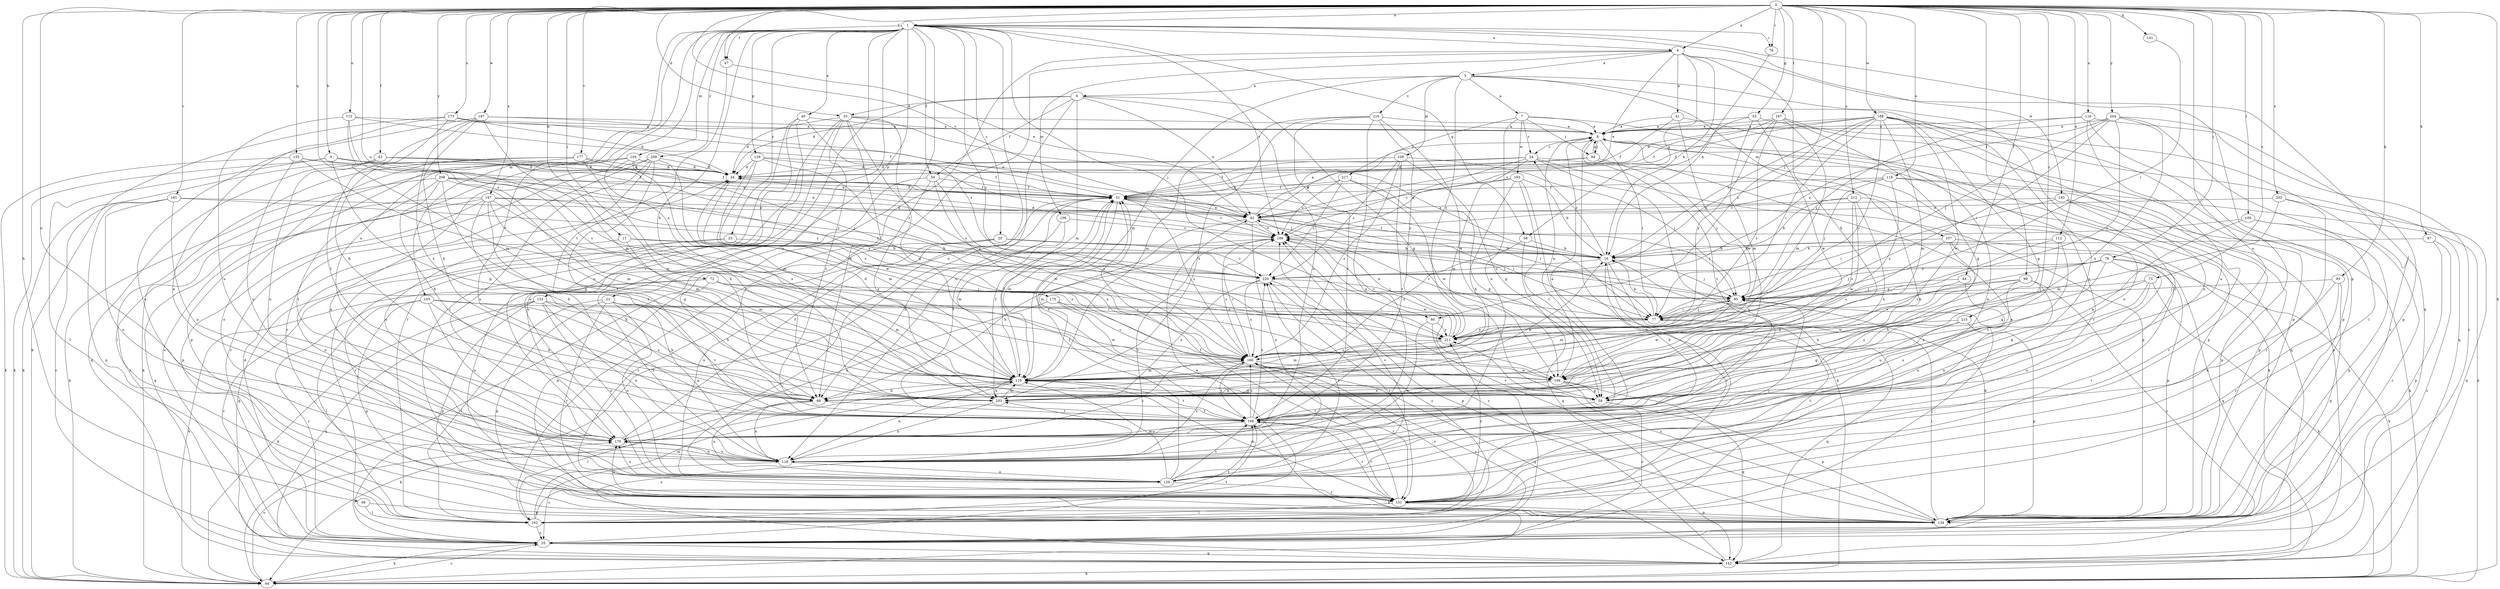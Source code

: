 strict digraph  {
0;
1;
4;
5;
6;
7;
8;
9;
11;
16;
20;
21;
23;
24;
25;
33;
34;
40;
41;
42;
43;
44;
47;
50;
51;
53;
58;
59;
66;
68;
72;
73;
76;
77;
78;
80;
84;
85;
87;
93;
94;
99;
100;
102;
103;
104;
106;
107;
109;
110;
112;
115;
116;
118;
119;
126;
129;
133;
134;
135;
141;
142;
151;
160;
167;
168;
173;
175;
176;
177;
181;
186;
187;
188;
192;
193;
194;
197;
202;
203;
204;
208;
209;
211;
212;
215;
216;
217;
220;
0 -> 1  [label=a];
0 -> 4  [label=a];
0 -> 9  [label=b];
0 -> 11  [label=b];
0 -> 33  [label=d];
0 -> 43  [label=f];
0 -> 44  [label=f];
0 -> 47  [label=f];
0 -> 53  [label=g];
0 -> 66  [label=h];
0 -> 72  [label=i];
0 -> 73  [label=i];
0 -> 76  [label=i];
0 -> 78  [label=j];
0 -> 80  [label=j];
0 -> 87  [label=k];
0 -> 93  [label=k];
0 -> 94  [label=k];
0 -> 99  [label=l];
0 -> 100  [label=l];
0 -> 112  [label=n];
0 -> 115  [label=n];
0 -> 116  [label=n];
0 -> 119  [label=o];
0 -> 126  [label=o];
0 -> 135  [label=q];
0 -> 141  [label=q];
0 -> 160  [label=s];
0 -> 167  [label=t];
0 -> 173  [label=u];
0 -> 175  [label=u];
0 -> 176  [label=u];
0 -> 177  [label=v];
0 -> 181  [label=v];
0 -> 186  [label=v];
0 -> 187  [label=w];
0 -> 188  [label=w];
0 -> 197  [label=x];
0 -> 202  [label=x];
0 -> 204  [label=y];
0 -> 208  [label=y];
0 -> 212  [label=z];
0 -> 215  [label=z];
1 -> 4  [label=a];
1 -> 20  [label=c];
1 -> 21  [label=c];
1 -> 23  [label=c];
1 -> 40  [label=e];
1 -> 47  [label=f];
1 -> 50  [label=f];
1 -> 58  [label=g];
1 -> 68  [label=h];
1 -> 76  [label=i];
1 -> 80  [label=j];
1 -> 103  [label=m];
1 -> 104  [label=m];
1 -> 118  [label=n];
1 -> 126  [label=o];
1 -> 129  [label=p];
1 -> 133  [label=p];
1 -> 134  [label=p];
1 -> 151  [label=r];
1 -> 168  [label=t];
1 -> 176  [label=u];
1 -> 186  [label=v];
1 -> 192  [label=w];
1 -> 203  [label=x];
1 -> 209  [label=y];
1 -> 211  [label=y];
4 -> 5  [label=a];
4 -> 16  [label=b];
4 -> 41  [label=e];
4 -> 42  [label=e];
4 -> 58  [label=g];
4 -> 68  [label=h];
4 -> 94  [label=k];
4 -> 102  [label=l];
4 -> 106  [label=m];
4 -> 142  [label=q];
5 -> 6  [label=a];
5 -> 7  [label=a];
5 -> 107  [label=m];
5 -> 109  [label=m];
5 -> 110  [label=m];
5 -> 126  [label=o];
5 -> 151  [label=r];
5 -> 211  [label=y];
5 -> 216  [label=z];
6 -> 33  [label=d];
6 -> 34  [label=d];
6 -> 42  [label=e];
6 -> 50  [label=f];
6 -> 59  [label=g];
6 -> 110  [label=m];
6 -> 118  [label=n];
6 -> 176  [label=u];
7 -> 8  [label=a];
7 -> 24  [label=c];
7 -> 84  [label=j];
7 -> 126  [label=o];
7 -> 176  [label=u];
7 -> 193  [label=w];
7 -> 217  [label=z];
8 -> 24  [label=c];
8 -> 77  [label=i];
8 -> 84  [label=j];
8 -> 142  [label=q];
8 -> 151  [label=r];
8 -> 168  [label=t];
9 -> 34  [label=d];
9 -> 51  [label=f];
9 -> 59  [label=g];
9 -> 94  [label=k];
9 -> 102  [label=l];
9 -> 211  [label=y];
11 -> 16  [label=b];
11 -> 110  [label=m];
11 -> 118  [label=n];
11 -> 160  [label=s];
16 -> 24  [label=c];
16 -> 25  [label=c];
16 -> 51  [label=f];
16 -> 85  [label=j];
16 -> 151  [label=r];
16 -> 220  [label=z];
20 -> 16  [label=b];
20 -> 85  [label=j];
20 -> 126  [label=o];
20 -> 134  [label=p];
20 -> 151  [label=r];
20 -> 220  [label=z];
21 -> 77  [label=i];
21 -> 102  [label=l];
21 -> 118  [label=n];
21 -> 126  [label=o];
21 -> 134  [label=p];
21 -> 151  [label=r];
21 -> 168  [label=t];
23 -> 16  [label=b];
23 -> 142  [label=q];
23 -> 151  [label=r];
23 -> 160  [label=s];
24 -> 34  [label=d];
24 -> 51  [label=f];
24 -> 94  [label=k];
24 -> 110  [label=m];
24 -> 118  [label=n];
24 -> 134  [label=p];
24 -> 186  [label=v];
25 -> 34  [label=d];
25 -> 51  [label=f];
25 -> 94  [label=k];
25 -> 142  [label=q];
25 -> 160  [label=s];
25 -> 168  [label=t];
33 -> 8  [label=a];
33 -> 34  [label=d];
33 -> 59  [label=g];
33 -> 68  [label=h];
33 -> 77  [label=i];
33 -> 102  [label=l];
33 -> 151  [label=r];
33 -> 160  [label=s];
33 -> 168  [label=t];
34 -> 51  [label=f];
34 -> 110  [label=m];
40 -> 8  [label=a];
40 -> 25  [label=c];
40 -> 126  [label=o];
40 -> 176  [label=u];
40 -> 220  [label=z];
41 -> 8  [label=a];
41 -> 51  [label=f];
41 -> 126  [label=o];
41 -> 194  [label=w];
42 -> 8  [label=a];
42 -> 77  [label=i];
42 -> 85  [label=j];
42 -> 110  [label=m];
42 -> 118  [label=n];
42 -> 186  [label=v];
43 -> 34  [label=d];
43 -> 51  [label=f];
43 -> 94  [label=k];
43 -> 142  [label=q];
43 -> 176  [label=u];
43 -> 220  [label=z];
44 -> 85  [label=j];
44 -> 176  [label=u];
44 -> 194  [label=w];
47 -> 42  [label=e];
47 -> 168  [label=t];
50 -> 51  [label=f];
50 -> 160  [label=s];
50 -> 176  [label=u];
50 -> 194  [label=w];
50 -> 203  [label=x];
51 -> 42  [label=e];
51 -> 77  [label=i];
51 -> 110  [label=m];
51 -> 160  [label=s];
51 -> 168  [label=t];
51 -> 186  [label=v];
53 -> 8  [label=a];
53 -> 110  [label=m];
53 -> 142  [label=q];
53 -> 186  [label=v];
53 -> 194  [label=w];
58 -> 16  [label=b];
58 -> 142  [label=q];
58 -> 160  [label=s];
59 -> 134  [label=p];
59 -> 168  [label=t];
66 -> 102  [label=l];
66 -> 134  [label=p];
68 -> 16  [label=b];
68 -> 102  [label=l];
68 -> 118  [label=n];
68 -> 126  [label=o];
68 -> 168  [label=t];
72 -> 25  [label=c];
72 -> 68  [label=h];
72 -> 85  [label=j];
72 -> 94  [label=k];
72 -> 110  [label=m];
72 -> 211  [label=y];
73 -> 59  [label=g];
73 -> 85  [label=j];
73 -> 94  [label=k];
73 -> 118  [label=n];
73 -> 203  [label=x];
76 -> 16  [label=b];
77 -> 16  [label=b];
77 -> 85  [label=j];
77 -> 142  [label=q];
77 -> 186  [label=v];
77 -> 211  [label=y];
78 -> 68  [label=h];
78 -> 85  [label=j];
78 -> 94  [label=k];
78 -> 126  [label=o];
78 -> 151  [label=r];
78 -> 160  [label=s];
78 -> 220  [label=z];
80 -> 25  [label=c];
80 -> 118  [label=n];
80 -> 211  [label=y];
84 -> 8  [label=a];
84 -> 34  [label=d];
84 -> 42  [label=e];
84 -> 85  [label=j];
84 -> 134  [label=p];
85 -> 77  [label=i];
85 -> 110  [label=m];
85 -> 194  [label=w];
87 -> 16  [label=b];
87 -> 25  [label=c];
87 -> 134  [label=p];
93 -> 85  [label=j];
93 -> 118  [label=n];
93 -> 134  [label=p];
93 -> 151  [label=r];
94 -> 25  [label=c];
94 -> 176  [label=u];
99 -> 25  [label=c];
99 -> 68  [label=h];
99 -> 77  [label=i];
99 -> 85  [label=j];
99 -> 118  [label=n];
99 -> 176  [label=u];
100 -> 25  [label=c];
100 -> 59  [label=g];
100 -> 134  [label=p];
100 -> 186  [label=v];
102 -> 8  [label=a];
102 -> 25  [label=c];
102 -> 42  [label=e];
102 -> 85  [label=j];
102 -> 110  [label=m];
102 -> 160  [label=s];
102 -> 168  [label=t];
102 -> 220  [label=z];
103 -> 25  [label=c];
103 -> 68  [label=h];
103 -> 77  [label=i];
103 -> 102  [label=l];
103 -> 134  [label=p];
103 -> 176  [label=u];
103 -> 203  [label=x];
104 -> 25  [label=c];
104 -> 34  [label=d];
104 -> 85  [label=j];
104 -> 94  [label=k];
104 -> 118  [label=n];
104 -> 203  [label=x];
106 -> 68  [label=h];
106 -> 110  [label=m];
106 -> 186  [label=v];
107 -> 16  [label=b];
107 -> 134  [label=p];
107 -> 142  [label=q];
107 -> 160  [label=s];
107 -> 176  [label=u];
109 -> 34  [label=d];
109 -> 59  [label=g];
109 -> 85  [label=j];
109 -> 160  [label=s];
109 -> 168  [label=t];
109 -> 220  [label=z];
110 -> 34  [label=d];
110 -> 51  [label=f];
110 -> 59  [label=g];
110 -> 68  [label=h];
110 -> 94  [label=k];
110 -> 118  [label=n];
110 -> 168  [label=t];
110 -> 203  [label=x];
112 -> 16  [label=b];
112 -> 59  [label=g];
112 -> 168  [label=t];
112 -> 211  [label=y];
115 -> 8  [label=a];
115 -> 51  [label=f];
115 -> 110  [label=m];
115 -> 160  [label=s];
115 -> 176  [label=u];
116 -> 8  [label=a];
116 -> 25  [label=c];
116 -> 85  [label=j];
116 -> 151  [label=r];
116 -> 176  [label=u];
118 -> 25  [label=c];
118 -> 126  [label=o];
118 -> 160  [label=s];
118 -> 176  [label=u];
118 -> 186  [label=v];
119 -> 51  [label=f];
119 -> 85  [label=j];
119 -> 94  [label=k];
119 -> 134  [label=p];
119 -> 186  [label=v];
119 -> 211  [label=y];
126 -> 51  [label=f];
126 -> 85  [label=j];
126 -> 110  [label=m];
126 -> 151  [label=r];
126 -> 168  [label=t];
126 -> 176  [label=u];
126 -> 186  [label=v];
126 -> 220  [label=z];
129 -> 34  [label=d];
129 -> 51  [label=f];
129 -> 85  [label=j];
129 -> 160  [label=s];
129 -> 194  [label=w];
129 -> 211  [label=y];
133 -> 68  [label=h];
133 -> 77  [label=i];
133 -> 94  [label=k];
133 -> 118  [label=n];
133 -> 126  [label=o];
133 -> 134  [label=p];
133 -> 142  [label=q];
134 -> 16  [label=b];
134 -> 77  [label=i];
134 -> 186  [label=v];
134 -> 211  [label=y];
135 -> 34  [label=d];
135 -> 42  [label=e];
135 -> 94  [label=k];
135 -> 176  [label=u];
135 -> 194  [label=w];
141 -> 77  [label=i];
142 -> 8  [label=a];
142 -> 94  [label=k];
142 -> 186  [label=v];
142 -> 203  [label=x];
151 -> 8  [label=a];
151 -> 51  [label=f];
151 -> 102  [label=l];
151 -> 110  [label=m];
151 -> 134  [label=p];
151 -> 168  [label=t];
151 -> 176  [label=u];
151 -> 211  [label=y];
160 -> 110  [label=m];
160 -> 142  [label=q];
160 -> 151  [label=r];
160 -> 168  [label=t];
160 -> 186  [label=v];
160 -> 194  [label=w];
167 -> 8  [label=a];
167 -> 51  [label=f];
167 -> 59  [label=g];
167 -> 110  [label=m];
167 -> 134  [label=p];
167 -> 160  [label=s];
167 -> 211  [label=y];
168 -> 8  [label=a];
168 -> 16  [label=b];
168 -> 51  [label=f];
168 -> 94  [label=k];
168 -> 151  [label=r];
168 -> 160  [label=s];
168 -> 176  [label=u];
168 -> 220  [label=z];
173 -> 8  [label=a];
173 -> 16  [label=b];
173 -> 34  [label=d];
173 -> 68  [label=h];
173 -> 94  [label=k];
173 -> 118  [label=n];
175 -> 77  [label=i];
175 -> 160  [label=s];
175 -> 176  [label=u];
175 -> 194  [label=w];
176 -> 51  [label=f];
176 -> 118  [label=n];
176 -> 160  [label=s];
177 -> 34  [label=d];
177 -> 42  [label=e];
177 -> 68  [label=h];
177 -> 102  [label=l];
177 -> 126  [label=o];
177 -> 134  [label=p];
181 -> 25  [label=c];
181 -> 42  [label=e];
181 -> 118  [label=n];
181 -> 134  [label=p];
181 -> 176  [label=u];
181 -> 220  [label=z];
186 -> 16  [label=b];
186 -> 34  [label=d];
186 -> 68  [label=h];
186 -> 160  [label=s];
186 -> 194  [label=w];
187 -> 8  [label=a];
187 -> 42  [label=e];
187 -> 68  [label=h];
187 -> 110  [label=m];
187 -> 126  [label=o];
187 -> 168  [label=t];
187 -> 203  [label=x];
188 -> 8  [label=a];
188 -> 16  [label=b];
188 -> 25  [label=c];
188 -> 34  [label=d];
188 -> 51  [label=f];
188 -> 59  [label=g];
188 -> 77  [label=i];
188 -> 110  [label=m];
188 -> 118  [label=n];
188 -> 134  [label=p];
188 -> 194  [label=w];
188 -> 211  [label=y];
188 -> 220  [label=z];
192 -> 42  [label=e];
192 -> 77  [label=i];
192 -> 94  [label=k];
192 -> 134  [label=p];
192 -> 151  [label=r];
193 -> 16  [label=b];
193 -> 42  [label=e];
193 -> 51  [label=f];
193 -> 68  [label=h];
193 -> 94  [label=k];
193 -> 168  [label=t];
194 -> 8  [label=a];
194 -> 25  [label=c];
194 -> 59  [label=g];
194 -> 68  [label=h];
194 -> 142  [label=q];
194 -> 203  [label=x];
197 -> 25  [label=c];
197 -> 42  [label=e];
197 -> 59  [label=g];
197 -> 68  [label=h];
197 -> 110  [label=m];
197 -> 134  [label=p];
197 -> 142  [label=q];
197 -> 203  [label=x];
197 -> 220  [label=z];
202 -> 42  [label=e];
202 -> 110  [label=m];
202 -> 142  [label=q];
202 -> 151  [label=r];
203 -> 51  [label=f];
203 -> 110  [label=m];
203 -> 118  [label=n];
203 -> 168  [label=t];
204 -> 8  [label=a];
204 -> 77  [label=i];
204 -> 85  [label=j];
204 -> 102  [label=l];
204 -> 134  [label=p];
204 -> 203  [label=x];
204 -> 211  [label=y];
204 -> 220  [label=z];
208 -> 42  [label=e];
208 -> 51  [label=f];
208 -> 59  [label=g];
208 -> 68  [label=h];
208 -> 94  [label=k];
208 -> 110  [label=m];
208 -> 168  [label=t];
208 -> 220  [label=z];
209 -> 25  [label=c];
209 -> 34  [label=d];
209 -> 110  [label=m];
209 -> 126  [label=o];
209 -> 151  [label=r];
209 -> 168  [label=t];
209 -> 176  [label=u];
211 -> 42  [label=e];
211 -> 110  [label=m];
211 -> 160  [label=s];
211 -> 186  [label=v];
212 -> 16  [label=b];
212 -> 42  [label=e];
212 -> 68  [label=h];
212 -> 160  [label=s];
212 -> 194  [label=w];
212 -> 203  [label=x];
215 -> 59  [label=g];
215 -> 134  [label=p];
215 -> 168  [label=t];
215 -> 211  [label=y];
216 -> 8  [label=a];
216 -> 110  [label=m];
216 -> 118  [label=n];
216 -> 168  [label=t];
216 -> 194  [label=w];
216 -> 203  [label=x];
216 -> 211  [label=y];
217 -> 51  [label=f];
217 -> 59  [label=g];
217 -> 186  [label=v];
217 -> 194  [label=w];
217 -> 220  [label=z];
220 -> 85  [label=j];
220 -> 134  [label=p];
220 -> 151  [label=r];
220 -> 160  [label=s];
220 -> 203  [label=x];
}
